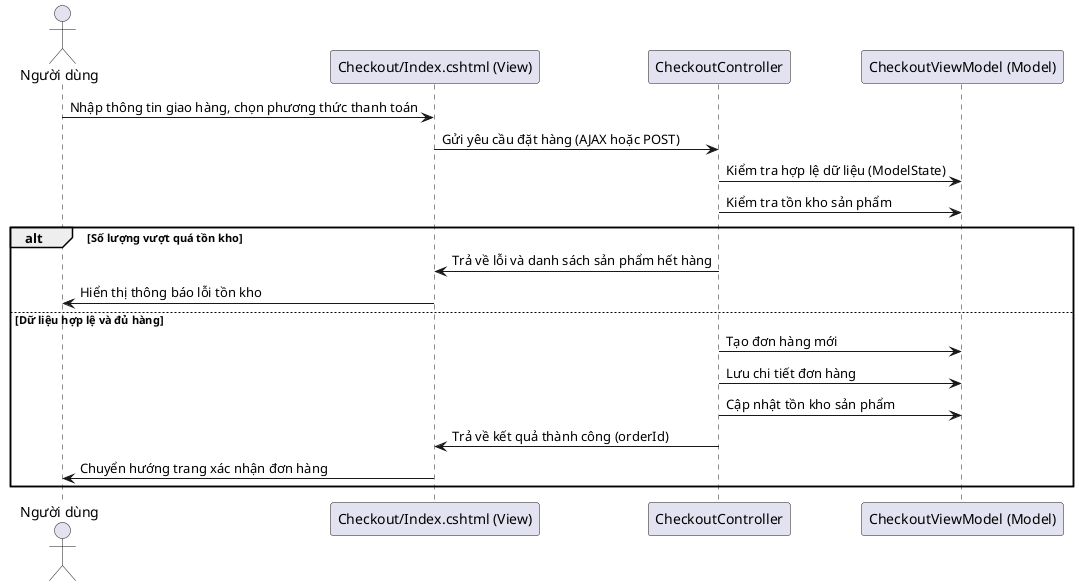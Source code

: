@startuml
actor "Người dùng" as User
participant "Checkout/Index.cshtml (View)" as View
participant "CheckoutController" as Controller
participant "CheckoutViewModel (Model)" as Model

User -> View : Nhập thông tin giao hàng, chọn phương thức thanh toán
View -> Controller : Gửi yêu cầu đặt hàng (AJAX hoặc POST)
Controller -> Model : Kiểm tra hợp lệ dữ liệu (ModelState)
Controller -> Model : Kiểm tra tồn kho sản phẩm
alt Số lượng vượt quá tồn kho
    Controller -> View : Trả về lỗi và danh sách sản phẩm hết hàng
    View -> User : Hiển thị thông báo lỗi tồn kho
else Dữ liệu hợp lệ và đủ hàng
    Controller -> Model : Tạo đơn hàng mới
    Controller -> Model : Lưu chi tiết đơn hàng
    Controller -> Model : Cập nhật tồn kho sản phẩm
    Controller -> View : Trả về kết quả thành công (orderId)
    View -> User : Chuyển hướng trang xác nhận đơn hàng
end
@enduml